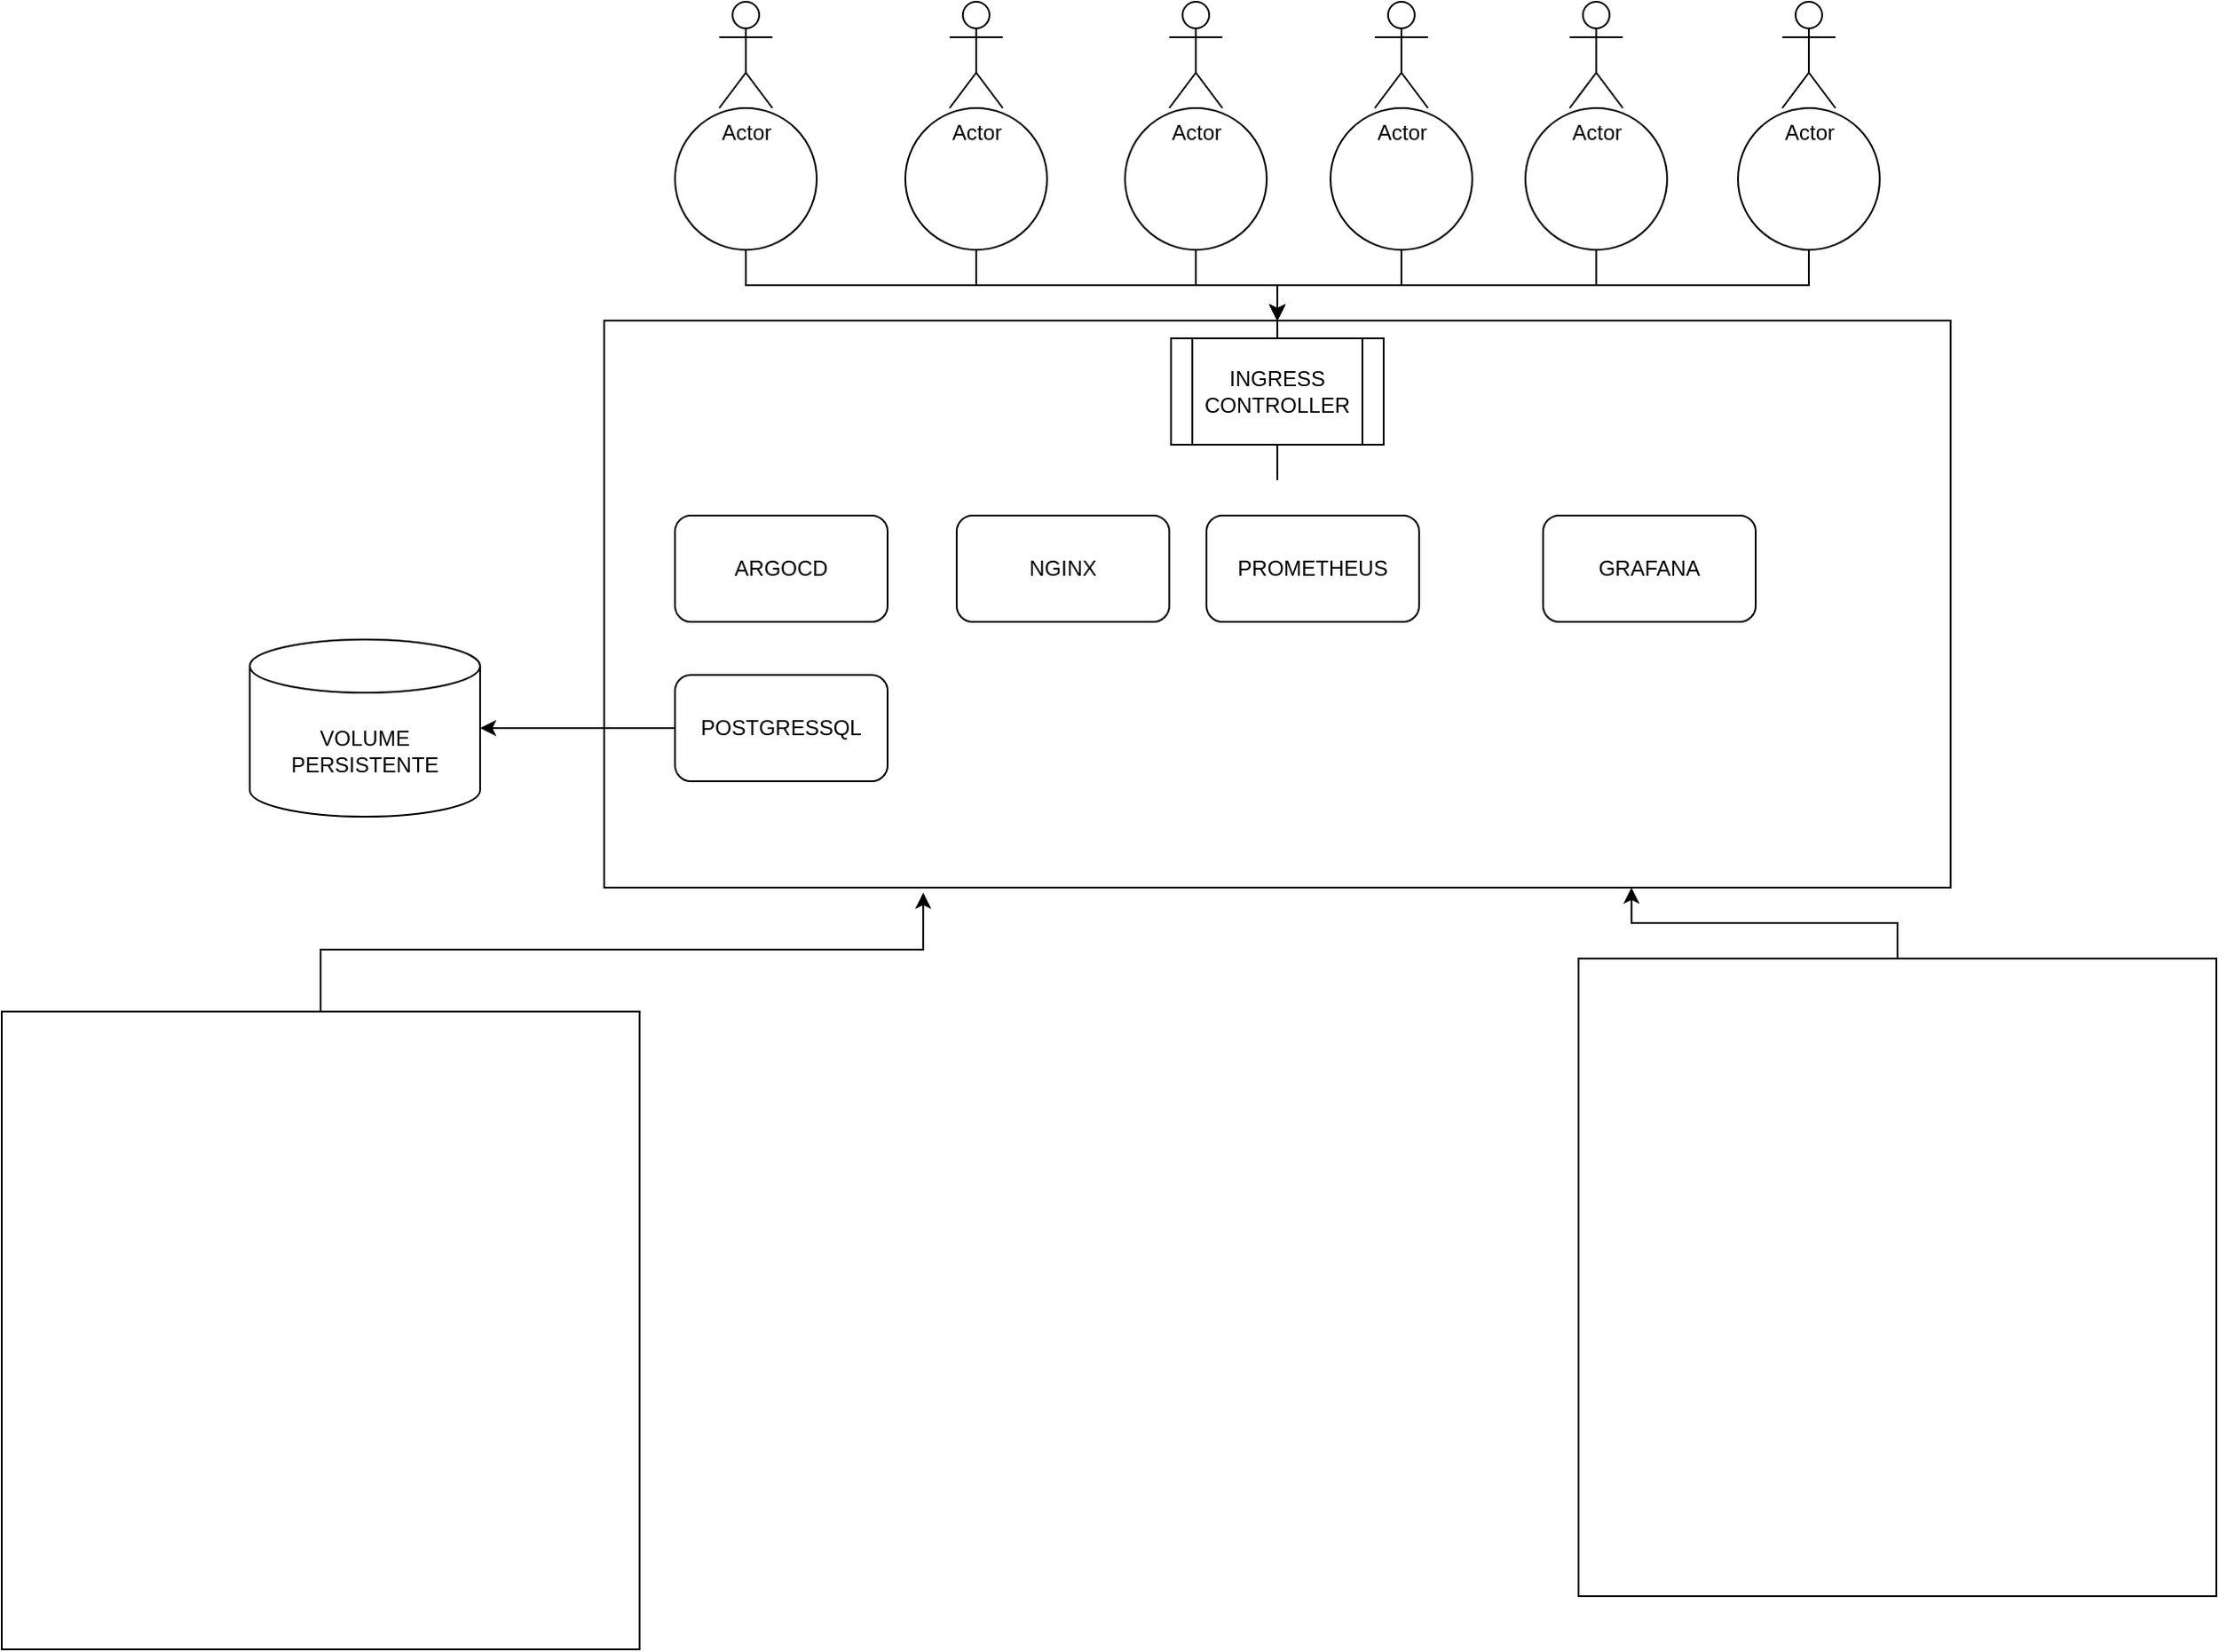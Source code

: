 <mxfile version="20.8.20" type="github">
  <diagram name="Página-1" id="4mrONQsCcR9hquS0WGVj">
    <mxGraphModel dx="2514" dy="2058" grid="1" gridSize="10" guides="1" tooltips="1" connect="1" arrows="1" fold="1" page="1" pageScale="1" pageWidth="827" pageHeight="1169" math="0" shadow="0">
      <root>
        <mxCell id="0" />
        <mxCell id="1" parent="0" />
        <mxCell id="QTGlHq5i6ZovdwPENI3X-7" style="edgeStyle=orthogonalEdgeStyle;rounded=0;orthogonalLoop=1;jettySize=auto;html=1;exitX=0.5;exitY=0;exitDx=0;exitDy=0;entryX=0.237;entryY=1.009;entryDx=0;entryDy=0;entryPerimeter=0;" edge="1" parent="1" source="QTGlHq5i6ZovdwPENI3X-2" target="QTGlHq5i6ZovdwPENI3X-4">
          <mxGeometry relative="1" as="geometry" />
        </mxCell>
        <mxCell id="QTGlHq5i6ZovdwPENI3X-2" value="" style="whiteSpace=wrap;html=1;aspect=fixed;" vertex="1" parent="1">
          <mxGeometry x="-300" y="510" width="360" height="360" as="geometry" />
        </mxCell>
        <mxCell id="QTGlHq5i6ZovdwPENI3X-4" value="" style="rounded=0;whiteSpace=wrap;html=1;" vertex="1" parent="1">
          <mxGeometry x="40" y="120" width="760" height="320" as="geometry" />
        </mxCell>
        <mxCell id="QTGlHq5i6ZovdwPENI3X-8" style="edgeStyle=orthogonalEdgeStyle;rounded=0;orthogonalLoop=1;jettySize=auto;html=1;exitX=0.5;exitY=0;exitDx=0;exitDy=0;entryX=0.763;entryY=1;entryDx=0;entryDy=0;entryPerimeter=0;" edge="1" parent="1" source="QTGlHq5i6ZovdwPENI3X-5" target="QTGlHq5i6ZovdwPENI3X-4">
          <mxGeometry relative="1" as="geometry" />
        </mxCell>
        <mxCell id="QTGlHq5i6ZovdwPENI3X-5" value="" style="whiteSpace=wrap;html=1;aspect=fixed;" vertex="1" parent="1">
          <mxGeometry x="590" y="480" width="360" height="360" as="geometry" />
        </mxCell>
        <mxCell id="QTGlHq5i6ZovdwPENI3X-23" style="edgeStyle=orthogonalEdgeStyle;rounded=0;orthogonalLoop=1;jettySize=auto;html=1;" edge="1" parent="1" source="QTGlHq5i6ZovdwPENI3X-11" target="QTGlHq5i6ZovdwPENI3X-4">
          <mxGeometry relative="1" as="geometry" />
        </mxCell>
        <mxCell id="QTGlHq5i6ZovdwPENI3X-11" value="" style="ellipse;whiteSpace=wrap;html=1;aspect=fixed;" vertex="1" parent="1">
          <mxGeometry x="80" width="80" height="80" as="geometry" />
        </mxCell>
        <mxCell id="QTGlHq5i6ZovdwPENI3X-12" value="Actor" style="shape=umlActor;verticalLabelPosition=bottom;verticalAlign=top;html=1;outlineConnect=0;" vertex="1" parent="1">
          <mxGeometry x="105" y="-60" width="30" height="60" as="geometry" />
        </mxCell>
        <mxCell id="QTGlHq5i6ZovdwPENI3X-24" style="edgeStyle=orthogonalEdgeStyle;rounded=0;orthogonalLoop=1;jettySize=auto;html=1;entryX=0.5;entryY=0;entryDx=0;entryDy=0;" edge="1" parent="1" source="QTGlHq5i6ZovdwPENI3X-13" target="QTGlHq5i6ZovdwPENI3X-4">
          <mxGeometry relative="1" as="geometry" />
        </mxCell>
        <mxCell id="QTGlHq5i6ZovdwPENI3X-13" value="" style="ellipse;whiteSpace=wrap;html=1;aspect=fixed;" vertex="1" parent="1">
          <mxGeometry x="210" width="80" height="80" as="geometry" />
        </mxCell>
        <mxCell id="QTGlHq5i6ZovdwPENI3X-14" value="Actor" style="shape=umlActor;verticalLabelPosition=bottom;verticalAlign=top;html=1;outlineConnect=0;" vertex="1" parent="1">
          <mxGeometry x="235" y="-60" width="30" height="60" as="geometry" />
        </mxCell>
        <mxCell id="QTGlHq5i6ZovdwPENI3X-26" style="edgeStyle=orthogonalEdgeStyle;rounded=0;orthogonalLoop=1;jettySize=auto;html=1;entryX=0.5;entryY=0;entryDx=0;entryDy=0;" edge="1" parent="1" source="QTGlHq5i6ZovdwPENI3X-15" target="QTGlHq5i6ZovdwPENI3X-4">
          <mxGeometry relative="1" as="geometry" />
        </mxCell>
        <mxCell id="QTGlHq5i6ZovdwPENI3X-15" value="" style="ellipse;whiteSpace=wrap;html=1;aspect=fixed;" vertex="1" parent="1">
          <mxGeometry x="334" width="80" height="80" as="geometry" />
        </mxCell>
        <mxCell id="QTGlHq5i6ZovdwPENI3X-16" value="Actor" style="shape=umlActor;verticalLabelPosition=bottom;verticalAlign=top;html=1;outlineConnect=0;" vertex="1" parent="1">
          <mxGeometry x="359" y="-60" width="30" height="60" as="geometry" />
        </mxCell>
        <mxCell id="QTGlHq5i6ZovdwPENI3X-25" style="edgeStyle=orthogonalEdgeStyle;rounded=0;orthogonalLoop=1;jettySize=auto;html=1;entryX=0.5;entryY=0;entryDx=0;entryDy=0;" edge="1" parent="1" source="QTGlHq5i6ZovdwPENI3X-17" target="QTGlHq5i6ZovdwPENI3X-4">
          <mxGeometry relative="1" as="geometry" />
        </mxCell>
        <mxCell id="QTGlHq5i6ZovdwPENI3X-17" value="" style="ellipse;whiteSpace=wrap;html=1;aspect=fixed;" vertex="1" parent="1">
          <mxGeometry x="450" width="80" height="80" as="geometry" />
        </mxCell>
        <mxCell id="QTGlHq5i6ZovdwPENI3X-18" value="Actor" style="shape=umlActor;verticalLabelPosition=bottom;verticalAlign=top;html=1;outlineConnect=0;" vertex="1" parent="1">
          <mxGeometry x="475" y="-60" width="30" height="60" as="geometry" />
        </mxCell>
        <mxCell id="QTGlHq5i6ZovdwPENI3X-27" style="edgeStyle=orthogonalEdgeStyle;rounded=0;orthogonalLoop=1;jettySize=auto;html=1;" edge="1" parent="1" source="QTGlHq5i6ZovdwPENI3X-19" target="QTGlHq5i6ZovdwPENI3X-4">
          <mxGeometry relative="1" as="geometry" />
        </mxCell>
        <mxCell id="QTGlHq5i6ZovdwPENI3X-19" value="" style="ellipse;whiteSpace=wrap;html=1;aspect=fixed;" vertex="1" parent="1">
          <mxGeometry x="560" width="80" height="80" as="geometry" />
        </mxCell>
        <mxCell id="QTGlHq5i6ZovdwPENI3X-20" value="Actor" style="shape=umlActor;verticalLabelPosition=bottom;verticalAlign=top;html=1;outlineConnect=0;" vertex="1" parent="1">
          <mxGeometry x="585" y="-60" width="30" height="60" as="geometry" />
        </mxCell>
        <mxCell id="QTGlHq5i6ZovdwPENI3X-28" style="edgeStyle=orthogonalEdgeStyle;rounded=0;orthogonalLoop=1;jettySize=auto;html=1;entryX=0.5;entryY=0;entryDx=0;entryDy=0;" edge="1" parent="1" source="QTGlHq5i6ZovdwPENI3X-21" target="QTGlHq5i6ZovdwPENI3X-4">
          <mxGeometry relative="1" as="geometry" />
        </mxCell>
        <mxCell id="QTGlHq5i6ZovdwPENI3X-21" value="" style="ellipse;whiteSpace=wrap;html=1;aspect=fixed;" vertex="1" parent="1">
          <mxGeometry x="680" width="80" height="80" as="geometry" />
        </mxCell>
        <mxCell id="QTGlHq5i6ZovdwPENI3X-22" value="Actor" style="shape=umlActor;verticalLabelPosition=bottom;verticalAlign=top;html=1;outlineConnect=0;" vertex="1" parent="1">
          <mxGeometry x="705" y="-60" width="30" height="60" as="geometry" />
        </mxCell>
        <mxCell id="QTGlHq5i6ZovdwPENI3X-30" style="edgeStyle=orthogonalEdgeStyle;rounded=0;orthogonalLoop=1;jettySize=auto;html=1;" edge="1" parent="1" source="QTGlHq5i6ZovdwPENI3X-29" target="QTGlHq5i6ZovdwPENI3X-4">
          <mxGeometry relative="1" as="geometry" />
        </mxCell>
        <mxCell id="QTGlHq5i6ZovdwPENI3X-29" value="INGRESS CONTROLLER" style="shape=process;whiteSpace=wrap;html=1;backgroundOutline=1;" vertex="1" parent="1">
          <mxGeometry x="360" y="130" width="120" height="60" as="geometry" />
        </mxCell>
        <mxCell id="QTGlHq5i6ZovdwPENI3X-31" value="ARGOCD" style="rounded=1;whiteSpace=wrap;html=1;" vertex="1" parent="1">
          <mxGeometry x="80" y="230" width="120" height="60" as="geometry" />
        </mxCell>
        <mxCell id="QTGlHq5i6ZovdwPENI3X-32" value="NGINX" style="rounded=1;whiteSpace=wrap;html=1;" vertex="1" parent="1">
          <mxGeometry x="239" y="230" width="120" height="60" as="geometry" />
        </mxCell>
        <mxCell id="QTGlHq5i6ZovdwPENI3X-33" value="PROMETHEUS" style="rounded=1;whiteSpace=wrap;html=1;" vertex="1" parent="1">
          <mxGeometry x="380" y="230" width="120" height="60" as="geometry" />
        </mxCell>
        <mxCell id="QTGlHq5i6ZovdwPENI3X-34" value="GRAFANA" style="rounded=1;whiteSpace=wrap;html=1;" vertex="1" parent="1">
          <mxGeometry x="570" y="230" width="120" height="60" as="geometry" />
        </mxCell>
        <mxCell id="QTGlHq5i6ZovdwPENI3X-37" style="edgeStyle=orthogonalEdgeStyle;rounded=0;orthogonalLoop=1;jettySize=auto;html=1;" edge="1" parent="1" source="QTGlHq5i6ZovdwPENI3X-35" target="QTGlHq5i6ZovdwPENI3X-36">
          <mxGeometry relative="1" as="geometry" />
        </mxCell>
        <mxCell id="QTGlHq5i6ZovdwPENI3X-35" value="POSTGRESSQL" style="rounded=1;whiteSpace=wrap;html=1;" vertex="1" parent="1">
          <mxGeometry x="80" y="320" width="120" height="60" as="geometry" />
        </mxCell>
        <mxCell id="QTGlHq5i6ZovdwPENI3X-36" value="VOLUME PERSISTENTE" style="shape=cylinder3;whiteSpace=wrap;html=1;boundedLbl=1;backgroundOutline=1;size=15;" vertex="1" parent="1">
          <mxGeometry x="-160" y="300" width="130" height="100" as="geometry" />
        </mxCell>
      </root>
    </mxGraphModel>
  </diagram>
</mxfile>
